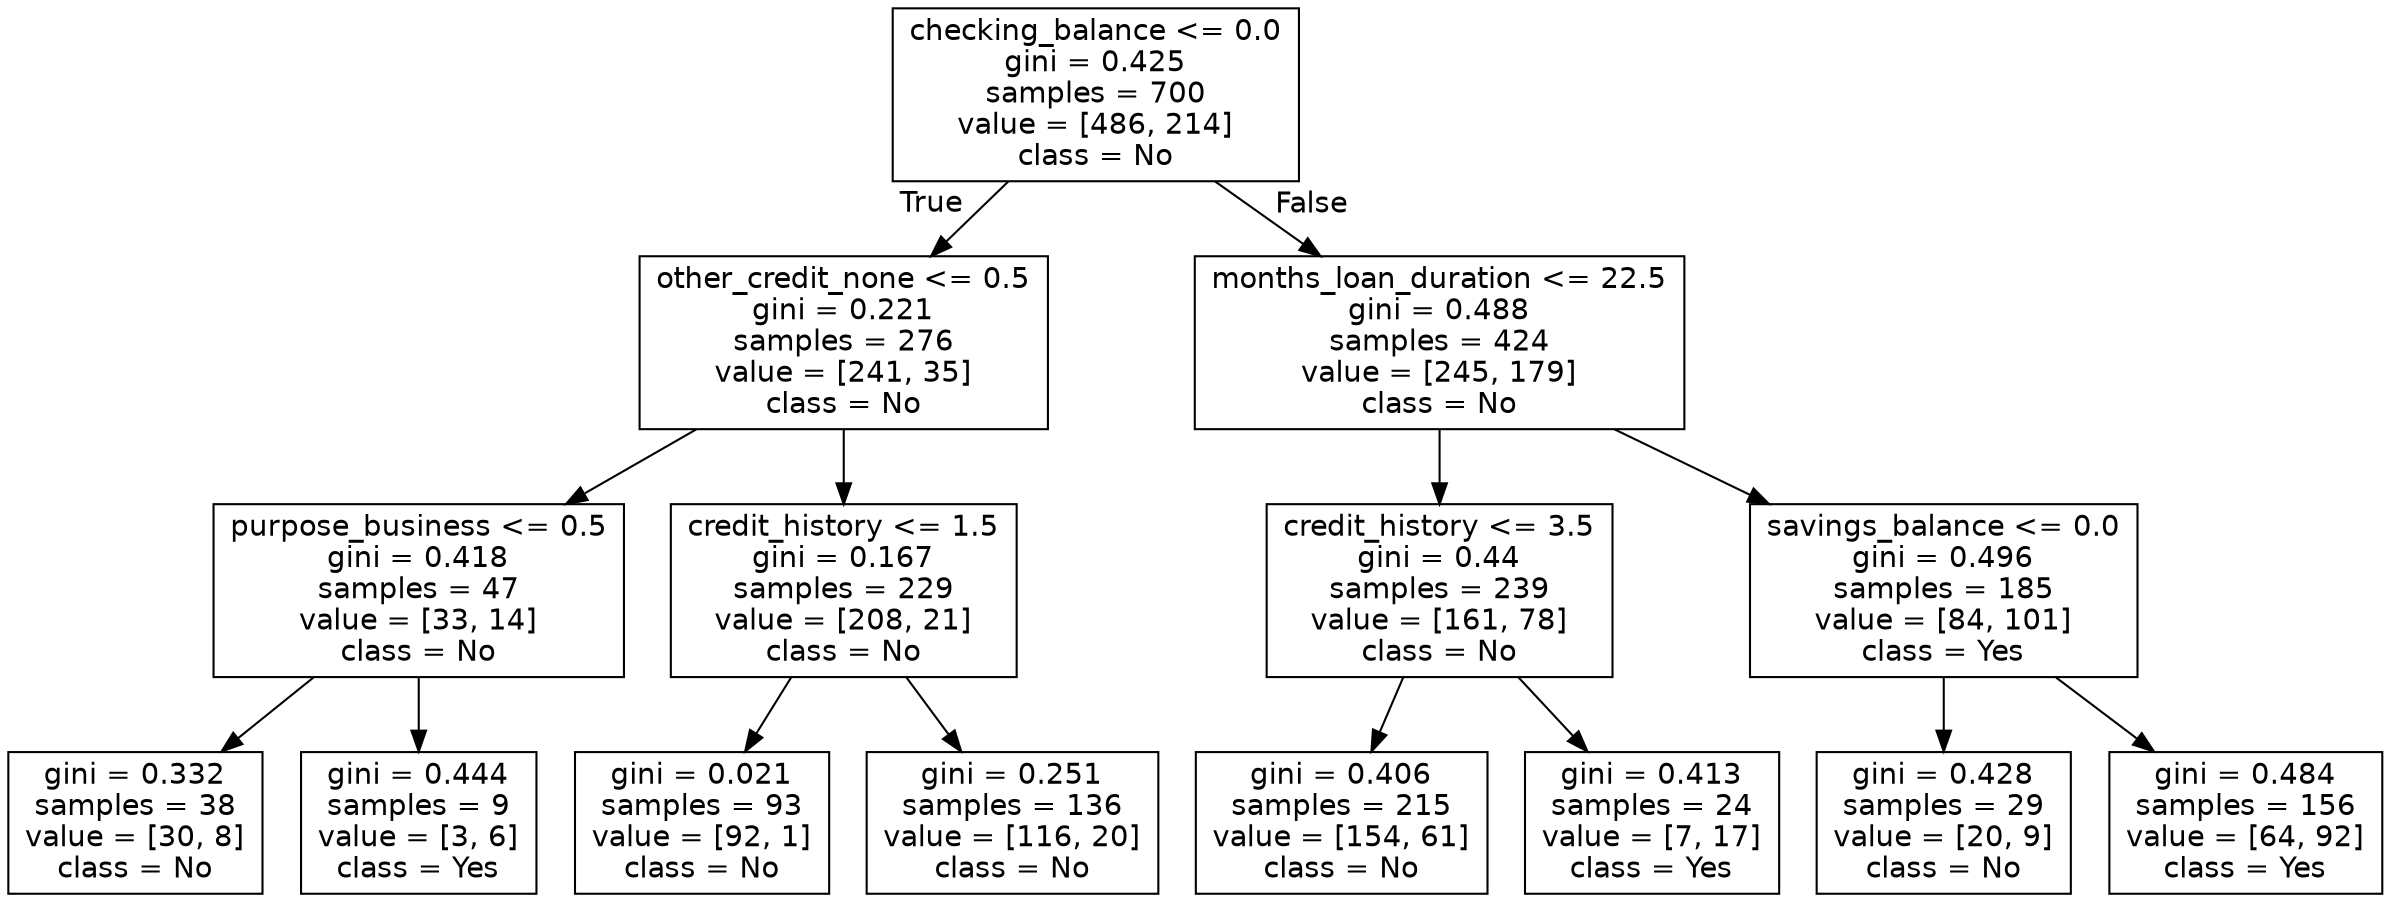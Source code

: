 digraph Tree {
node [shape=box, fontname="helvetica"] ;
edge [fontname="helvetica"] ;
0 [label="checking_balance <= 0.0\ngini = 0.425\nsamples = 700\nvalue = [486, 214]\nclass = No"] ;
1 [label="other_credit_none <= 0.5\ngini = 0.221\nsamples = 276\nvalue = [241, 35]\nclass = No"] ;
0 -> 1 [labeldistance=2.5, labelangle=45, headlabel="True"] ;
2 [label="purpose_business <= 0.5\ngini = 0.418\nsamples = 47\nvalue = [33, 14]\nclass = No"] ;
1 -> 2 ;
3 [label="gini = 0.332\nsamples = 38\nvalue = [30, 8]\nclass = No"] ;
2 -> 3 ;
4 [label="gini = 0.444\nsamples = 9\nvalue = [3, 6]\nclass = Yes"] ;
2 -> 4 ;
5 [label="credit_history <= 1.5\ngini = 0.167\nsamples = 229\nvalue = [208, 21]\nclass = No"] ;
1 -> 5 ;
6 [label="gini = 0.021\nsamples = 93\nvalue = [92, 1]\nclass = No"] ;
5 -> 6 ;
7 [label="gini = 0.251\nsamples = 136\nvalue = [116, 20]\nclass = No"] ;
5 -> 7 ;
8 [label="months_loan_duration <= 22.5\ngini = 0.488\nsamples = 424\nvalue = [245, 179]\nclass = No"] ;
0 -> 8 [labeldistance=2.5, labelangle=-45, headlabel="False"] ;
9 [label="credit_history <= 3.5\ngini = 0.44\nsamples = 239\nvalue = [161, 78]\nclass = No"] ;
8 -> 9 ;
10 [label="gini = 0.406\nsamples = 215\nvalue = [154, 61]\nclass = No"] ;
9 -> 10 ;
11 [label="gini = 0.413\nsamples = 24\nvalue = [7, 17]\nclass = Yes"] ;
9 -> 11 ;
12 [label="savings_balance <= 0.0\ngini = 0.496\nsamples = 185\nvalue = [84, 101]\nclass = Yes"] ;
8 -> 12 ;
13 [label="gini = 0.428\nsamples = 29\nvalue = [20, 9]\nclass = No"] ;
12 -> 13 ;
14 [label="gini = 0.484\nsamples = 156\nvalue = [64, 92]\nclass = Yes"] ;
12 -> 14 ;
}